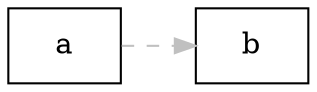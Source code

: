 digraph "clean-arrow" {
        edge [ style = dashed; color = grey; ];
        node [ shape = box; ]
        rankdir = "LR";
        "a" -> "b";
}
